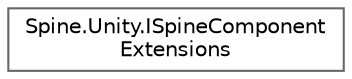 digraph "类继承关系图"
{
 // LATEX_PDF_SIZE
  bgcolor="transparent";
  edge [fontname=Helvetica,fontsize=10,labelfontname=Helvetica,labelfontsize=10];
  node [fontname=Helvetica,fontsize=10,shape=box,height=0.2,width=0.4];
  rankdir="LR";
  Node0 [id="Node000000",label="Spine.Unity.ISpineComponent\lExtensions",height=0.2,width=0.4,color="grey40", fillcolor="white", style="filled",URL="$class_spine_1_1_unity_1_1_i_spine_component_extensions.html",tooltip=" "];
}
